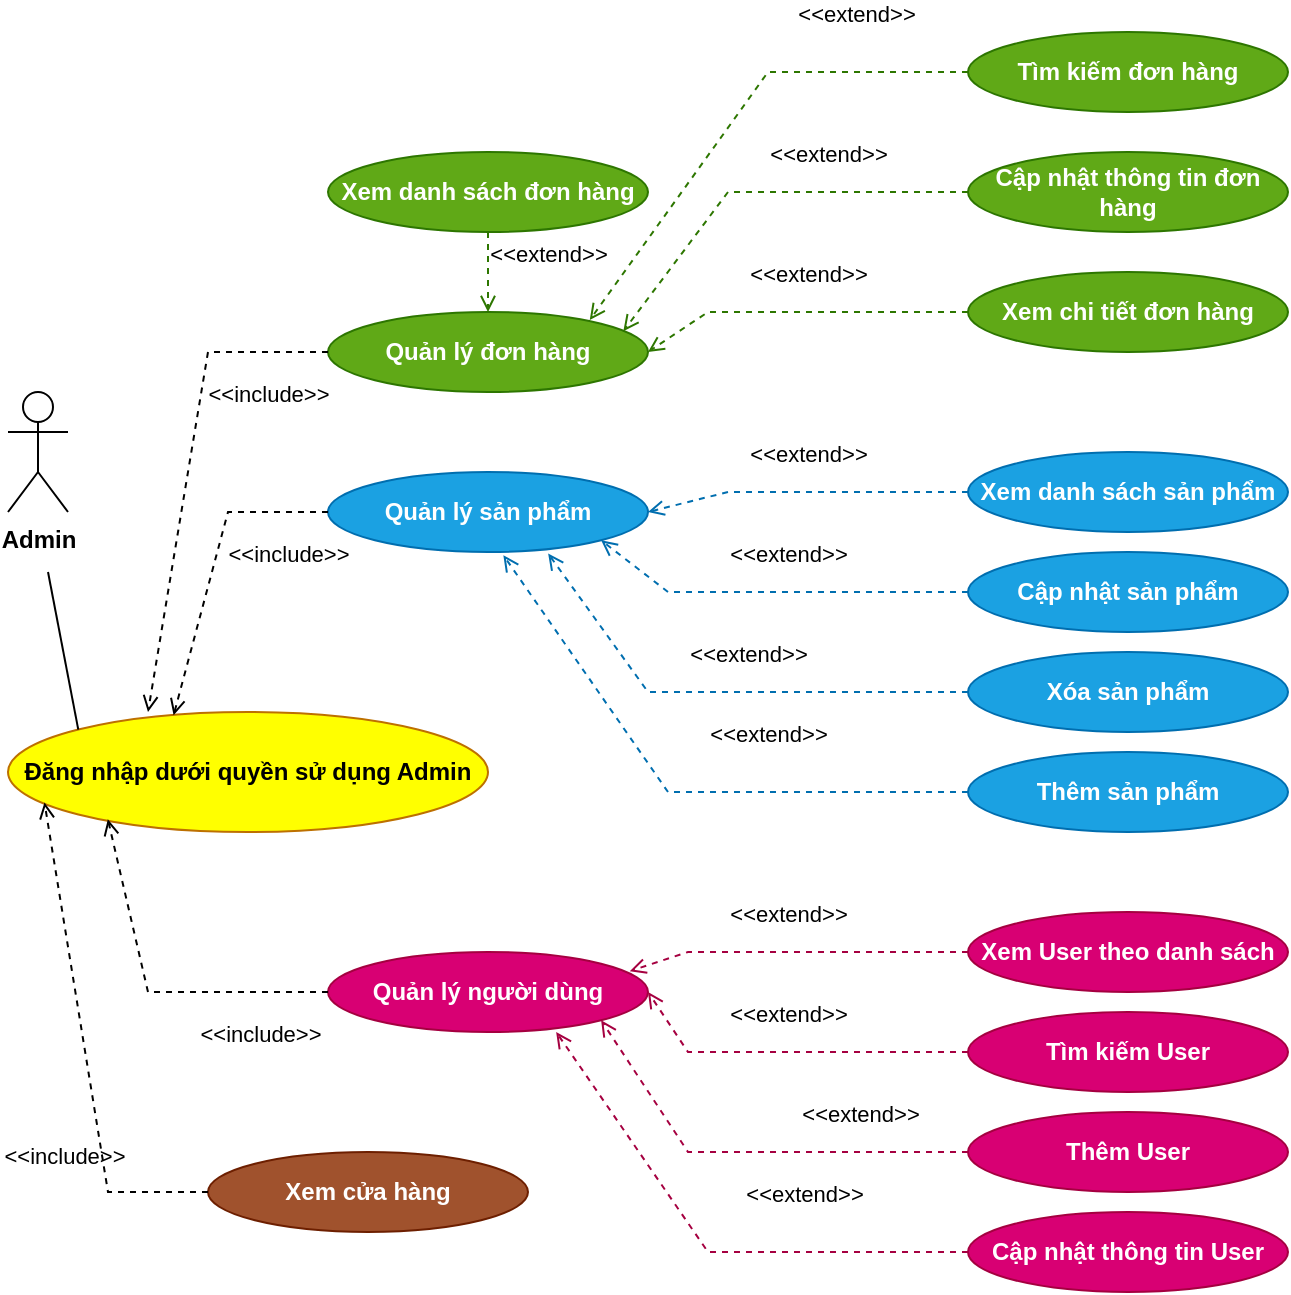 <mxfile version="20.8.16" type="device"><diagram name="Page-1" id="_bJBE1ez3kFCPR49lAYT"><mxGraphModel dx="1219" dy="713" grid="1" gridSize="10" guides="1" tooltips="1" connect="1" arrows="1" fold="1" page="1" pageScale="1" pageWidth="850" pageHeight="1100" math="0" shadow="0"><root><mxCell id="0"/><mxCell id="1" parent="0"/><mxCell id="AV-H8MOa8y1JzyoUnfCQ-1" value="Admin" style="shape=umlActor;verticalLabelPosition=bottom;verticalAlign=top;html=1;fontStyle=1" parent="1" vertex="1"><mxGeometry x="40" y="280" width="30" height="60" as="geometry"/></mxCell><mxCell id="AV-H8MOa8y1JzyoUnfCQ-2" value="Đăng nhập dưới quyền sử dụng Admin" style="ellipse;whiteSpace=wrap;html=1;fontStyle=1;fillColor=#FFFF00;fontColor=#000000;strokeColor=#BD7000;" parent="1" vertex="1"><mxGeometry x="40" y="440" width="240" height="60" as="geometry"/></mxCell><mxCell id="AV-H8MOa8y1JzyoUnfCQ-3" value="Xem danh sách đơn hàng" style="ellipse;whiteSpace=wrap;html=1;fontStyle=1;fillColor=#60a917;fontColor=#ffffff;strokeColor=#2D7600;" parent="1" vertex="1"><mxGeometry x="200" y="160" width="160" height="40" as="geometry"/></mxCell><mxCell id="AV-H8MOa8y1JzyoUnfCQ-4" value="Quản lý đơn hàng" style="ellipse;whiteSpace=wrap;html=1;fontStyle=1;fillColor=#60a917;fontColor=#ffffff;strokeColor=#2D7600;" parent="1" vertex="1"><mxGeometry x="200" y="240" width="160" height="40" as="geometry"/></mxCell><mxCell id="AV-H8MOa8y1JzyoUnfCQ-5" value="Quản lý sản phẩm" style="ellipse;whiteSpace=wrap;html=1;fontStyle=1;fillColor=#1ba1e2;fontColor=#ffffff;strokeColor=#006EAF;" parent="1" vertex="1"><mxGeometry x="200" y="320" width="160" height="40" as="geometry"/></mxCell><mxCell id="AV-H8MOa8y1JzyoUnfCQ-6" value="Quản lý người dùng" style="ellipse;whiteSpace=wrap;html=1;fontStyle=1;fillColor=#d80073;fontColor=#ffffff;strokeColor=#A50040;" parent="1" vertex="1"><mxGeometry x="200" y="560" width="160" height="40" as="geometry"/></mxCell><mxCell id="AV-H8MOa8y1JzyoUnfCQ-7" value="Xem cửa hàng" style="ellipse;whiteSpace=wrap;html=1;fontStyle=1;fillColor=#a0522d;fontColor=#ffffff;strokeColor=#6D1F00;" parent="1" vertex="1"><mxGeometry x="140" y="660" width="160" height="40" as="geometry"/></mxCell><mxCell id="AV-H8MOa8y1JzyoUnfCQ-8" value="Tìm kiếm đơn hàng" style="ellipse;whiteSpace=wrap;html=1;fontStyle=1;fillColor=#60a917;fontColor=#ffffff;strokeColor=#2D7600;" parent="1" vertex="1"><mxGeometry x="520" y="100" width="160" height="40" as="geometry"/></mxCell><mxCell id="AV-H8MOa8y1JzyoUnfCQ-9" value="Cập nhật thông tin đơn hàng" style="ellipse;whiteSpace=wrap;html=1;fontStyle=1;fillColor=#60a917;fontColor=#ffffff;strokeColor=#2D7600;" parent="1" vertex="1"><mxGeometry x="520" y="160" width="160" height="40" as="geometry"/></mxCell><mxCell id="AV-H8MOa8y1JzyoUnfCQ-10" value="Xem chi tiết đơn hàng" style="ellipse;whiteSpace=wrap;html=1;fontStyle=1;fillColor=#60a917;fontColor=#ffffff;strokeColor=#2D7600;" parent="1" vertex="1"><mxGeometry x="520" y="220" width="160" height="40" as="geometry"/></mxCell><mxCell id="AV-H8MOa8y1JzyoUnfCQ-11" value="Xem danh sách sản phẩm" style="ellipse;whiteSpace=wrap;html=1;fontStyle=1;fillColor=#1ba1e2;fontColor=#ffffff;strokeColor=#006EAF;" parent="1" vertex="1"><mxGeometry x="520" y="310" width="160" height="40" as="geometry"/></mxCell><mxCell id="AV-H8MOa8y1JzyoUnfCQ-12" value="Cập nhật sản phẩm" style="ellipse;whiteSpace=wrap;html=1;fontStyle=1;fillColor=#1ba1e2;fontColor=#ffffff;strokeColor=#006EAF;" parent="1" vertex="1"><mxGeometry x="520" y="360" width="160" height="40" as="geometry"/></mxCell><mxCell id="AV-H8MOa8y1JzyoUnfCQ-13" value="Xóa sản phẩm" style="ellipse;whiteSpace=wrap;html=1;fontStyle=1;fillColor=#1ba1e2;fontColor=#ffffff;strokeColor=#006EAF;" parent="1" vertex="1"><mxGeometry x="520" y="410" width="160" height="40" as="geometry"/></mxCell><mxCell id="AV-H8MOa8y1JzyoUnfCQ-14" value="Thêm sản phẩm" style="ellipse;whiteSpace=wrap;html=1;fontStyle=1;fillColor=#1ba1e2;fontColor=#ffffff;strokeColor=#006EAF;" parent="1" vertex="1"><mxGeometry x="520" y="460" width="160" height="40" as="geometry"/></mxCell><mxCell id="AV-H8MOa8y1JzyoUnfCQ-16" value="Xem User theo danh sách" style="ellipse;whiteSpace=wrap;html=1;fontStyle=1;fillColor=#d80073;fontColor=#ffffff;strokeColor=#A50040;" parent="1" vertex="1"><mxGeometry x="520" y="540" width="160" height="40" as="geometry"/></mxCell><mxCell id="AV-H8MOa8y1JzyoUnfCQ-17" value="Tìm kiếm User" style="ellipse;whiteSpace=wrap;html=1;fontStyle=1;fillColor=#d80073;fontColor=#ffffff;strokeColor=#A50040;" parent="1" vertex="1"><mxGeometry x="520" y="590" width="160" height="40" as="geometry"/></mxCell><mxCell id="AV-H8MOa8y1JzyoUnfCQ-18" value="Thêm User" style="ellipse;whiteSpace=wrap;html=1;fontStyle=1;fillColor=#d80073;fontColor=#ffffff;strokeColor=#A50040;" parent="1" vertex="1"><mxGeometry x="520" y="640" width="160" height="40" as="geometry"/></mxCell><mxCell id="AV-H8MOa8y1JzyoUnfCQ-19" value="Cập nhật thông tin User" style="ellipse;whiteSpace=wrap;html=1;fontStyle=1;fillColor=#d80073;fontColor=#ffffff;strokeColor=#A50040;" parent="1" vertex="1"><mxGeometry x="520" y="690" width="160" height="40" as="geometry"/></mxCell><mxCell id="AV-H8MOa8y1JzyoUnfCQ-20" value="" style="endArrow=none;html=1;rounded=0;entryX=0;entryY=0;entryDx=0;entryDy=0;" parent="1" target="AV-H8MOa8y1JzyoUnfCQ-2" edge="1"><mxGeometry width="50" height="50" relative="1" as="geometry"><mxPoint x="60" y="370" as="sourcePoint"/><mxPoint x="220" y="320" as="targetPoint"/></mxGeometry></mxCell><mxCell id="AV-H8MOa8y1JzyoUnfCQ-21" value="&amp;lt;&amp;lt;include&amp;gt;&amp;gt;" style="html=1;verticalAlign=bottom;labelBackgroundColor=none;endArrow=open;endFill=0;dashed=1;rounded=0;exitX=0;exitY=0.5;exitDx=0;exitDy=0;entryX=0.076;entryY=0.754;entryDx=0;entryDy=0;entryPerimeter=0;" parent="1" source="AV-H8MOa8y1JzyoUnfCQ-7" target="AV-H8MOa8y1JzyoUnfCQ-2" edge="1"><mxGeometry x="-0.498" y="20" width="160" relative="1" as="geometry"><mxPoint x="30" y="150" as="sourcePoint"/><mxPoint x="190" y="150" as="targetPoint"/><Array as="points"><mxPoint x="90" y="680"/></Array><mxPoint as="offset"/></mxGeometry></mxCell><mxCell id="AV-H8MOa8y1JzyoUnfCQ-22" value="&amp;lt;&amp;lt;include&amp;gt;&amp;gt;" style="html=1;verticalAlign=bottom;labelBackgroundColor=none;endArrow=open;endFill=0;dashed=1;rounded=0;entryX=0.208;entryY=0.893;entryDx=0;entryDy=0;exitX=0;exitY=0.5;exitDx=0;exitDy=0;entryPerimeter=0;" parent="1" source="AV-H8MOa8y1JzyoUnfCQ-6" target="AV-H8MOa8y1JzyoUnfCQ-2" edge="1"><mxGeometry x="-0.619" y="30" width="160" relative="1" as="geometry"><mxPoint x="190" y="530" as="sourcePoint"/><mxPoint x="350" y="530" as="targetPoint"/><Array as="points"><mxPoint x="110" y="580"/></Array><mxPoint as="offset"/></mxGeometry></mxCell><mxCell id="AV-H8MOa8y1JzyoUnfCQ-23" value="&amp;lt;&amp;lt;include&amp;gt;&amp;gt;" style="html=1;verticalAlign=bottom;labelBackgroundColor=none;endArrow=open;endFill=0;dashed=1;rounded=0;entryX=0.345;entryY=0.027;entryDx=0;entryDy=0;entryPerimeter=0;exitX=0;exitY=0.5;exitDx=0;exitDy=0;" parent="1" source="AV-H8MOa8y1JzyoUnfCQ-5" target="AV-H8MOa8y1JzyoUnfCQ-2" edge="1"><mxGeometry x="-0.742" y="30" width="160" relative="1" as="geometry"><mxPoint x="30" y="260" as="sourcePoint"/><mxPoint x="190" y="260" as="targetPoint"/><Array as="points"><mxPoint x="150" y="340"/></Array><mxPoint as="offset"/></mxGeometry></mxCell><mxCell id="AV-H8MOa8y1JzyoUnfCQ-24" value="&amp;lt;&amp;lt;include&amp;gt;&amp;gt;" style="html=1;verticalAlign=bottom;labelBackgroundColor=none;endArrow=open;endFill=0;dashed=1;rounded=0;exitX=0;exitY=0.5;exitDx=0;exitDy=0;" parent="1" source="AV-H8MOa8y1JzyoUnfCQ-4" edge="1"><mxGeometry x="-0.753" y="30" width="160" relative="1" as="geometry"><mxPoint x="90" y="200" as="sourcePoint"/><mxPoint x="110" y="440" as="targetPoint"/><Array as="points"><mxPoint x="140" y="260"/></Array><mxPoint as="offset"/></mxGeometry></mxCell><mxCell id="AV-H8MOa8y1JzyoUnfCQ-25" value="&amp;lt;&amp;lt;extend&amp;gt;&amp;gt;" style="html=1;verticalAlign=bottom;labelBackgroundColor=none;endArrow=open;endFill=0;dashed=1;rounded=0;exitX=0.5;exitY=1;exitDx=0;exitDy=0;entryX=0.5;entryY=0;entryDx=0;entryDy=0;fillColor=#60a917;strokeColor=#2D7600;" parent="1" source="AV-H8MOa8y1JzyoUnfCQ-3" target="AV-H8MOa8y1JzyoUnfCQ-4" edge="1"><mxGeometry y="30" width="160" relative="1" as="geometry"><mxPoint x="380" y="200" as="sourcePoint"/><mxPoint x="540" y="200" as="targetPoint"/><mxPoint as="offset"/></mxGeometry></mxCell><mxCell id="AV-H8MOa8y1JzyoUnfCQ-26" value="&amp;lt;&amp;lt;extend&amp;gt;&amp;gt;" style="html=1;verticalAlign=bottom;labelBackgroundColor=none;endArrow=open;endFill=0;dashed=1;rounded=0;exitX=0;exitY=0.5;exitDx=0;exitDy=0;entryX=0.818;entryY=0.1;entryDx=0;entryDy=0;entryPerimeter=0;fillColor=#60a917;strokeColor=#2D7600;" parent="1" source="AV-H8MOa8y1JzyoUnfCQ-8" target="AV-H8MOa8y1JzyoUnfCQ-4" edge="1"><mxGeometry x="-0.554" y="-20" width="160" relative="1" as="geometry"><mxPoint x="350" y="260" as="sourcePoint"/><mxPoint x="510" y="260" as="targetPoint"/><Array as="points"><mxPoint x="420" y="120"/></Array><mxPoint as="offset"/></mxGeometry></mxCell><mxCell id="AV-H8MOa8y1JzyoUnfCQ-28" value="&amp;lt;&amp;lt;extend&amp;gt;&amp;gt;" style="html=1;verticalAlign=bottom;labelBackgroundColor=none;endArrow=open;endFill=0;dashed=1;rounded=0;exitX=0;exitY=0.5;exitDx=0;exitDy=0;entryX=0.923;entryY=0.24;entryDx=0;entryDy=0;entryPerimeter=0;fillColor=#60a917;strokeColor=#2D7600;" parent="1" source="AV-H8MOa8y1JzyoUnfCQ-9" target="AV-H8MOa8y1JzyoUnfCQ-4" edge="1"><mxGeometry x="-0.324" y="-10" width="160" relative="1" as="geometry"><mxPoint x="440" y="200" as="sourcePoint"/><mxPoint x="600" y="200" as="targetPoint"/><Array as="points"><mxPoint x="400" y="180"/></Array><mxPoint as="offset"/></mxGeometry></mxCell><mxCell id="AV-H8MOa8y1JzyoUnfCQ-29" value="&amp;lt;&amp;lt;extend&amp;gt;&amp;gt;" style="html=1;verticalAlign=bottom;labelBackgroundColor=none;endArrow=open;endFill=0;dashed=1;rounded=0;exitX=0;exitY=0.5;exitDx=0;exitDy=0;entryX=1;entryY=0.5;entryDx=0;entryDy=0;fillColor=#60a917;strokeColor=#2D7600;" parent="1" source="AV-H8MOa8y1JzyoUnfCQ-10" target="AV-H8MOa8y1JzyoUnfCQ-4" edge="1"><mxGeometry x="-0.036" y="-10" width="160" relative="1" as="geometry"><mxPoint x="360" y="280" as="sourcePoint"/><mxPoint x="520" y="280" as="targetPoint"/><Array as="points"><mxPoint x="390" y="240"/></Array><mxPoint as="offset"/></mxGeometry></mxCell><mxCell id="AV-H8MOa8y1JzyoUnfCQ-30" value="&amp;lt;&amp;lt;extend&amp;gt;&amp;gt;" style="html=1;verticalAlign=bottom;labelBackgroundColor=none;endArrow=open;endFill=0;dashed=1;rounded=0;exitX=0;exitY=0.5;exitDx=0;exitDy=0;entryX=1;entryY=0.5;entryDx=0;entryDy=0;fillColor=#1ba1e2;strokeColor=#006EAF;" parent="1" source="AV-H8MOa8y1JzyoUnfCQ-11" target="AV-H8MOa8y1JzyoUnfCQ-5" edge="1"><mxGeometry x="-0.008" y="-10" width="160" relative="1" as="geometry"><mxPoint x="340" y="380" as="sourcePoint"/><mxPoint x="500" y="380" as="targetPoint"/><Array as="points"><mxPoint x="400" y="330"/></Array><mxPoint as="offset"/></mxGeometry></mxCell><mxCell id="AV-H8MOa8y1JzyoUnfCQ-31" value="&amp;lt;&amp;lt;extend&amp;gt;&amp;gt;" style="html=1;verticalAlign=bottom;labelBackgroundColor=none;endArrow=open;endFill=0;dashed=1;rounded=0;entryX=1;entryY=1;entryDx=0;entryDy=0;exitX=0;exitY=0.5;exitDx=0;exitDy=0;fillColor=#1ba1e2;strokeColor=#006EAF;" parent="1" source="AV-H8MOa8y1JzyoUnfCQ-12" target="AV-H8MOa8y1JzyoUnfCQ-5" edge="1"><mxGeometry x="-0.064" y="-10" width="160" relative="1" as="geometry"><mxPoint x="390" y="370" as="sourcePoint"/><mxPoint x="550" y="370" as="targetPoint"/><Array as="points"><mxPoint x="370" y="380"/></Array><mxPoint as="offset"/></mxGeometry></mxCell><mxCell id="AV-H8MOa8y1JzyoUnfCQ-32" value="&amp;lt;&amp;lt;extend&amp;gt;&amp;gt;" style="html=1;verticalAlign=bottom;labelBackgroundColor=none;endArrow=open;endFill=0;dashed=1;rounded=0;exitX=0;exitY=0.5;exitDx=0;exitDy=0;entryX=0.688;entryY=1.02;entryDx=0;entryDy=0;entryPerimeter=0;fillColor=#1ba1e2;strokeColor=#006EAF;" parent="1" source="AV-H8MOa8y1JzyoUnfCQ-13" target="AV-H8MOa8y1JzyoUnfCQ-5" edge="1"><mxGeometry x="-0.103" y="-10" width="160" relative="1" as="geometry"><mxPoint x="370" y="410" as="sourcePoint"/><mxPoint x="530" y="410" as="targetPoint"/><Array as="points"><mxPoint x="360" y="430"/></Array><mxPoint as="offset"/></mxGeometry></mxCell><mxCell id="AV-H8MOa8y1JzyoUnfCQ-33" value="&amp;lt;&amp;lt;extend&amp;gt;&amp;gt;" style="html=1;verticalAlign=bottom;labelBackgroundColor=none;endArrow=open;endFill=0;dashed=1;rounded=0;entryX=0.548;entryY=1.04;entryDx=0;entryDy=0;entryPerimeter=0;exitX=0;exitY=0.5;exitDx=0;exitDy=0;fillColor=#1ba1e2;strokeColor=#006EAF;" parent="1" source="AV-H8MOa8y1JzyoUnfCQ-14" target="AV-H8MOa8y1JzyoUnfCQ-5" edge="1"><mxGeometry x="-0.32" y="-20" width="160" relative="1" as="geometry"><mxPoint x="370" y="470" as="sourcePoint"/><mxPoint x="530" y="470" as="targetPoint"/><Array as="points"><mxPoint x="370" y="480"/></Array><mxPoint as="offset"/></mxGeometry></mxCell><mxCell id="AV-H8MOa8y1JzyoUnfCQ-34" value="&amp;lt;&amp;lt;extend&amp;gt;&amp;gt;" style="html=1;verticalAlign=bottom;labelBackgroundColor=none;endArrow=open;endFill=0;dashed=1;rounded=0;exitX=0;exitY=0.5;exitDx=0;exitDy=0;entryX=0.943;entryY=0.24;entryDx=0;entryDy=0;entryPerimeter=0;fillColor=#d80073;strokeColor=#A50040;" parent="1" source="AV-H8MOa8y1JzyoUnfCQ-16" target="AV-H8MOa8y1JzyoUnfCQ-6" edge="1"><mxGeometry x="0.055" y="-10" width="160" relative="1" as="geometry"><mxPoint x="370" y="570" as="sourcePoint"/><mxPoint x="530" y="570" as="targetPoint"/><Array as="points"><mxPoint x="380" y="560"/></Array><mxPoint as="offset"/></mxGeometry></mxCell><mxCell id="AV-H8MOa8y1JzyoUnfCQ-35" value="&amp;lt;&amp;lt;extend&amp;gt;&amp;gt;" style="html=1;verticalAlign=bottom;labelBackgroundColor=none;endArrow=open;endFill=0;dashed=1;rounded=0;entryX=1;entryY=0.5;entryDx=0;entryDy=0;exitX=0;exitY=0.5;exitDx=0;exitDy=0;fillColor=#d80073;strokeColor=#A50040;" parent="1" source="AV-H8MOa8y1JzyoUnfCQ-17" target="AV-H8MOa8y1JzyoUnfCQ-6" edge="1"><mxGeometry x="0.022" y="-10" width="160" relative="1" as="geometry"><mxPoint x="410" y="650" as="sourcePoint"/><mxPoint x="540" y="610" as="targetPoint"/><Array as="points"><mxPoint x="380" y="610"/></Array><mxPoint as="offset"/></mxGeometry></mxCell><mxCell id="AV-H8MOa8y1JzyoUnfCQ-36" value="&amp;lt;&amp;lt;extend&amp;gt;&amp;gt;" style="html=1;verticalAlign=bottom;labelBackgroundColor=none;endArrow=open;endFill=0;dashed=1;rounded=0;entryX=1;entryY=1;entryDx=0;entryDy=0;exitX=0;exitY=0.5;exitDx=0;exitDy=0;fillColor=#d80073;strokeColor=#A50040;" parent="1" source="AV-H8MOa8y1JzyoUnfCQ-18" target="AV-H8MOa8y1JzyoUnfCQ-6" edge="1"><mxGeometry x="-0.506" y="-10" width="160" relative="1" as="geometry"><mxPoint x="420" y="670" as="sourcePoint"/><mxPoint x="530" y="640" as="targetPoint"/><Array as="points"><mxPoint x="380" y="660"/></Array><mxPoint as="offset"/></mxGeometry></mxCell><mxCell id="AV-H8MOa8y1JzyoUnfCQ-37" value="&amp;lt;&amp;lt;extend&amp;gt;&amp;gt;" style="html=1;verticalAlign=bottom;labelBackgroundColor=none;endArrow=open;endFill=0;dashed=1;rounded=0;entryX=0.713;entryY=1;entryDx=0;entryDy=0;entryPerimeter=0;exitX=0;exitY=0.5;exitDx=0;exitDy=0;fillColor=#d80073;strokeColor=#A50040;" parent="1" source="AV-H8MOa8y1JzyoUnfCQ-19" target="AV-H8MOa8y1JzyoUnfCQ-6" edge="1"><mxGeometry x="-0.377" y="-20" width="160" relative="1" as="geometry"><mxPoint x="360" y="760" as="sourcePoint"/><mxPoint x="520" y="760" as="targetPoint"/><Array as="points"><mxPoint x="390" y="710"/></Array><mxPoint as="offset"/></mxGeometry></mxCell></root></mxGraphModel></diagram></mxfile>